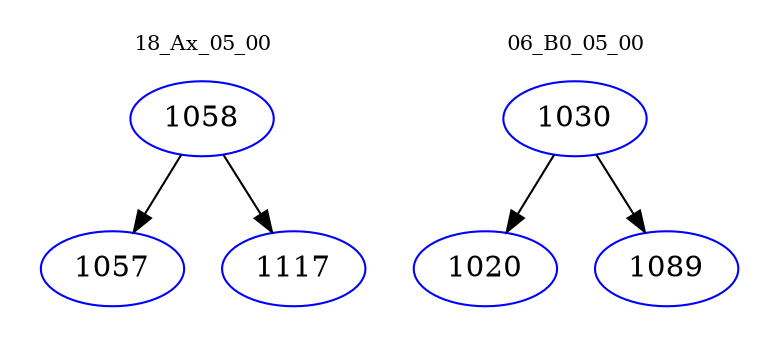 digraph{
subgraph cluster_0 {
color = white
label = "18_Ax_05_00";
fontsize=10;
T0_1058 [label="1058", color="blue"]
T0_1058 -> T0_1057 [color="black"]
T0_1057 [label="1057", color="blue"]
T0_1058 -> T0_1117 [color="black"]
T0_1117 [label="1117", color="blue"]
}
subgraph cluster_1 {
color = white
label = "06_B0_05_00";
fontsize=10;
T1_1030 [label="1030", color="blue"]
T1_1030 -> T1_1020 [color="black"]
T1_1020 [label="1020", color="blue"]
T1_1030 -> T1_1089 [color="black"]
T1_1089 [label="1089", color="blue"]
}
}
